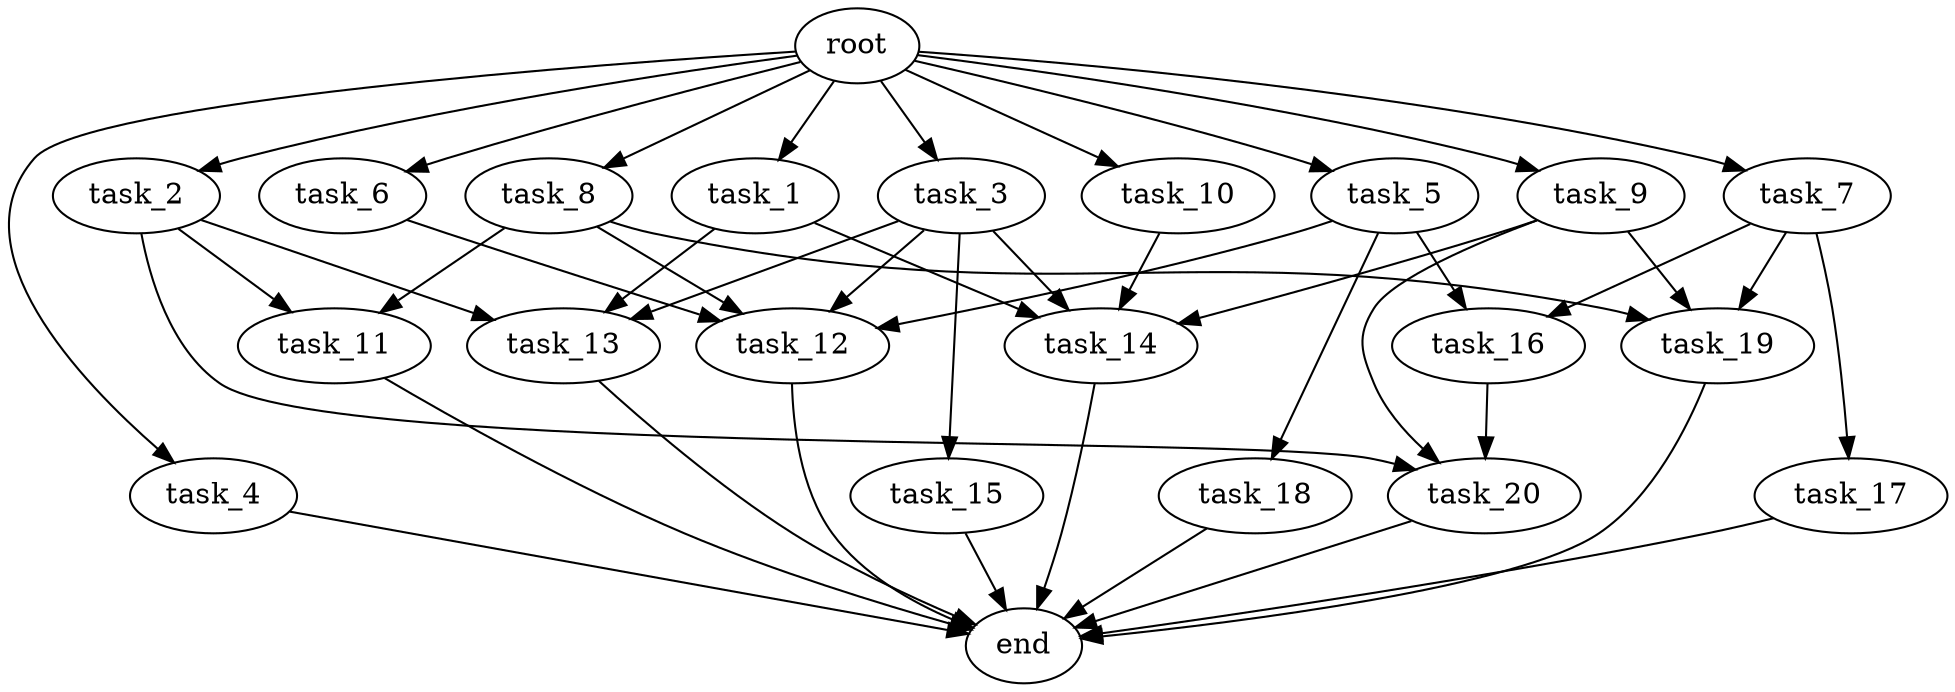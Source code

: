 digraph G {
  root [size="0.000000e+00"];
  task_1 [size="6.320579e+10"];
  task_2 [size="9.755583e+10"];
  task_3 [size="2.022907e+10"];
  task_4 [size="1.272990e+10"];
  task_5 [size="6.922413e+10"];
  task_6 [size="5.974575e+09"];
  task_7 [size="1.365878e+10"];
  task_8 [size="8.516662e+10"];
  task_9 [size="4.586331e+10"];
  task_10 [size="1.712842e+10"];
  task_11 [size="3.436417e+10"];
  task_12 [size="8.864203e+10"];
  task_13 [size="6.036756e+10"];
  task_14 [size="7.895680e+10"];
  task_15 [size="6.380354e+10"];
  task_16 [size="6.115669e+10"];
  task_17 [size="1.700185e+10"];
  task_18 [size="9.701388e+10"];
  task_19 [size="8.550185e+10"];
  task_20 [size="8.656568e+09"];
  end [size="0.000000e+00"];

  root -> task_1 [size="1.000000e-12"];
  root -> task_2 [size="1.000000e-12"];
  root -> task_3 [size="1.000000e-12"];
  root -> task_4 [size="1.000000e-12"];
  root -> task_5 [size="1.000000e-12"];
  root -> task_6 [size="1.000000e-12"];
  root -> task_7 [size="1.000000e-12"];
  root -> task_8 [size="1.000000e-12"];
  root -> task_9 [size="1.000000e-12"];
  root -> task_10 [size="1.000000e-12"];
  task_1 -> task_13 [size="2.012252e+08"];
  task_1 -> task_14 [size="1.973920e+08"];
  task_2 -> task_11 [size="1.718208e+08"];
  task_2 -> task_13 [size="2.012252e+08"];
  task_2 -> task_20 [size="2.885523e+07"];
  task_3 -> task_12 [size="2.216051e+08"];
  task_3 -> task_13 [size="2.012252e+08"];
  task_3 -> task_14 [size="1.973920e+08"];
  task_3 -> task_15 [size="6.380354e+08"];
  task_4 -> end [size="1.000000e-12"];
  task_5 -> task_12 [size="2.216051e+08"];
  task_5 -> task_16 [size="3.057835e+08"];
  task_5 -> task_18 [size="9.701388e+08"];
  task_6 -> task_12 [size="2.216051e+08"];
  task_7 -> task_16 [size="3.057835e+08"];
  task_7 -> task_17 [size="1.700185e+08"];
  task_7 -> task_19 [size="2.850062e+08"];
  task_8 -> task_11 [size="1.718208e+08"];
  task_8 -> task_12 [size="2.216051e+08"];
  task_8 -> task_19 [size="2.850062e+08"];
  task_9 -> task_14 [size="1.973920e+08"];
  task_9 -> task_19 [size="2.850062e+08"];
  task_9 -> task_20 [size="2.885523e+07"];
  task_10 -> task_14 [size="1.973920e+08"];
  task_11 -> end [size="1.000000e-12"];
  task_12 -> end [size="1.000000e-12"];
  task_13 -> end [size="1.000000e-12"];
  task_14 -> end [size="1.000000e-12"];
  task_15 -> end [size="1.000000e-12"];
  task_16 -> task_20 [size="2.885523e+07"];
  task_17 -> end [size="1.000000e-12"];
  task_18 -> end [size="1.000000e-12"];
  task_19 -> end [size="1.000000e-12"];
  task_20 -> end [size="1.000000e-12"];
}
